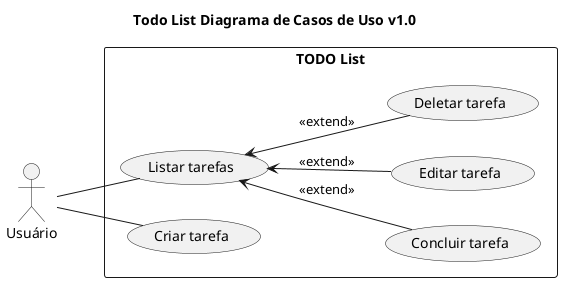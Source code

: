 @startuml
title Todo List Diagrama de Casos de Uso v1.0

left to right direction
actor "Usuário" as actor

rectangle "TODO List"{
    usecase "Listar tarefas" as Listar
    usecase "Criar tarefa" as Criar
    usecase "Concluir tarefa" as Concluir
    usecase "Editar tarefa" as Editar
    usecase "Deletar tarefa" as Deletar
}

actor -- Listar
actor -- Criar

Listar <-- Concluir : <<extend>>
Listar <-- Editar : <<extend>>
Listar <-- Deletar : <<extend>>

@enduml
